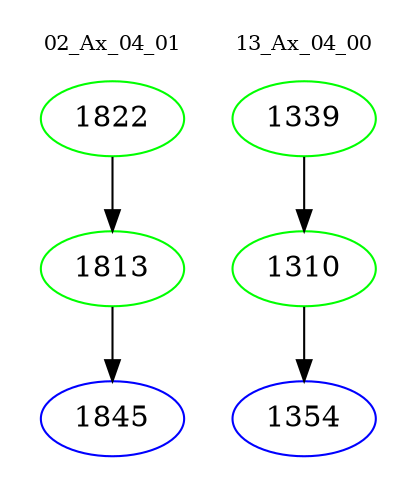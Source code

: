 digraph{
subgraph cluster_0 {
color = white
label = "02_Ax_04_01";
fontsize=10;
T0_1822 [label="1822", color="green"]
T0_1822 -> T0_1813 [color="black"]
T0_1813 [label="1813", color="green"]
T0_1813 -> T0_1845 [color="black"]
T0_1845 [label="1845", color="blue"]
}
subgraph cluster_1 {
color = white
label = "13_Ax_04_00";
fontsize=10;
T1_1339 [label="1339", color="green"]
T1_1339 -> T1_1310 [color="black"]
T1_1310 [label="1310", color="green"]
T1_1310 -> T1_1354 [color="black"]
T1_1354 [label="1354", color="blue"]
}
}
